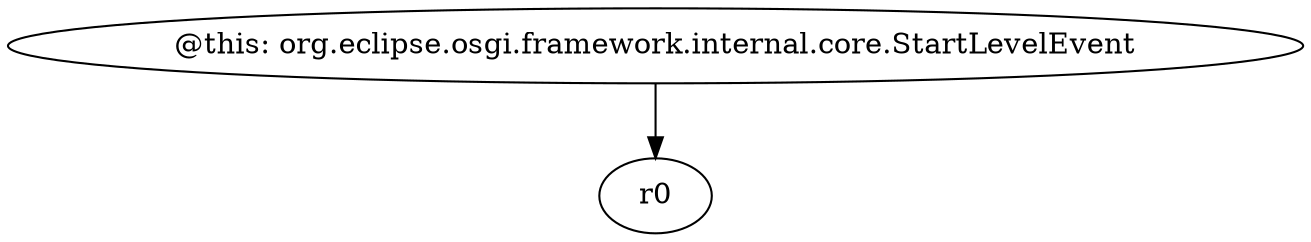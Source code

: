 digraph g {
0[label="@this: org.eclipse.osgi.framework.internal.core.StartLevelEvent"]
1[label="r0"]
0->1[label=""]
}